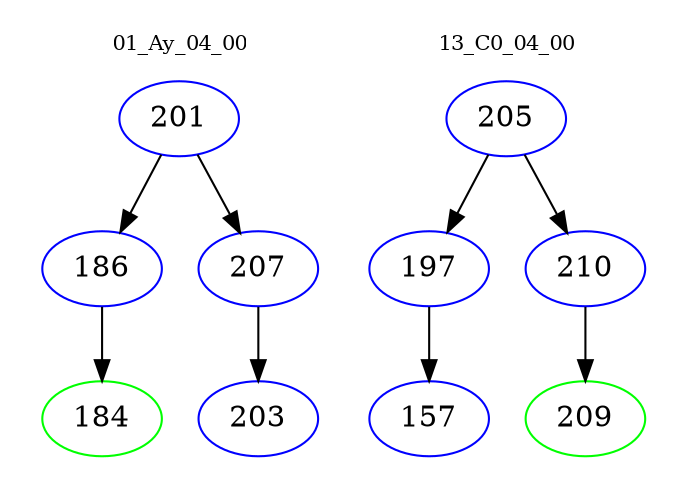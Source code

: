 digraph{
subgraph cluster_0 {
color = white
label = "01_Ay_04_00";
fontsize=10;
T0_201 [label="201", color="blue"]
T0_201 -> T0_186 [color="black"]
T0_186 [label="186", color="blue"]
T0_186 -> T0_184 [color="black"]
T0_184 [label="184", color="green"]
T0_201 -> T0_207 [color="black"]
T0_207 [label="207", color="blue"]
T0_207 -> T0_203 [color="black"]
T0_203 [label="203", color="blue"]
}
subgraph cluster_1 {
color = white
label = "13_C0_04_00";
fontsize=10;
T1_205 [label="205", color="blue"]
T1_205 -> T1_197 [color="black"]
T1_197 [label="197", color="blue"]
T1_197 -> T1_157 [color="black"]
T1_157 [label="157", color="blue"]
T1_205 -> T1_210 [color="black"]
T1_210 [label="210", color="blue"]
T1_210 -> T1_209 [color="black"]
T1_209 [label="209", color="green"]
}
}
